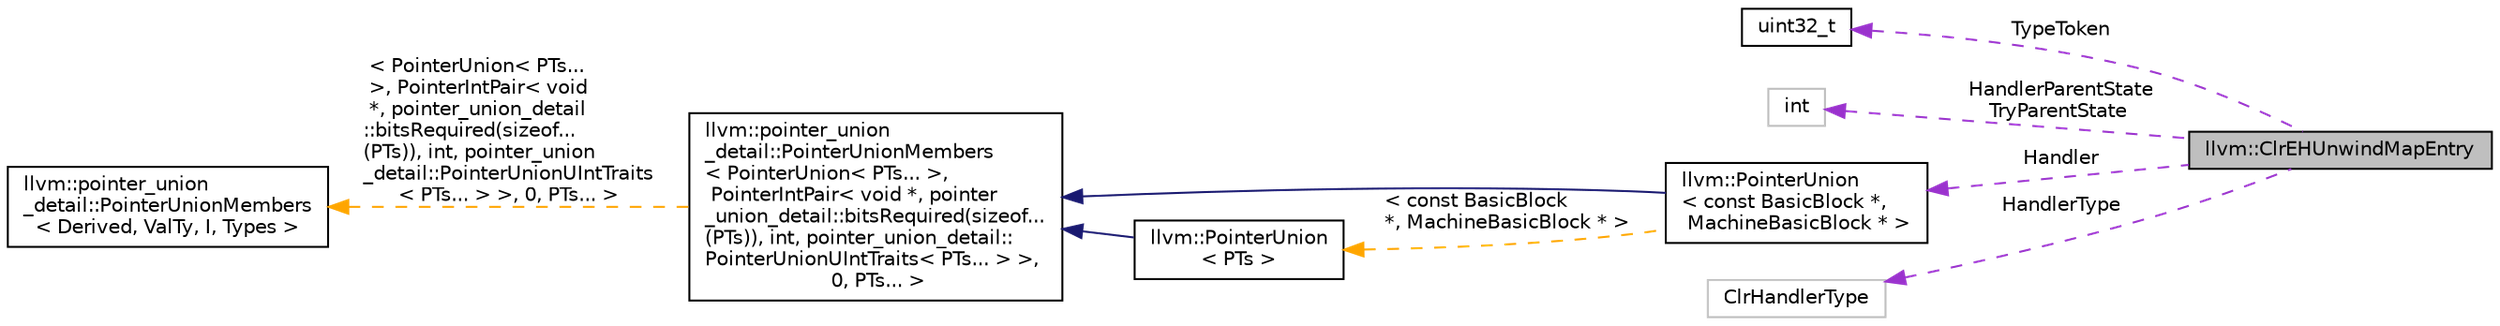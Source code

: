 digraph "llvm::ClrEHUnwindMapEntry"
{
 // LATEX_PDF_SIZE
  bgcolor="transparent";
  edge [fontname="Helvetica",fontsize="10",labelfontname="Helvetica",labelfontsize="10"];
  node [fontname="Helvetica",fontsize="10",shape=record];
  rankdir="LR";
  Node1 [label="llvm::ClrEHUnwindMapEntry",height=0.2,width=0.4,color="black", fillcolor="grey75", style="filled", fontcolor="black",tooltip=" "];
  Node2 -> Node1 [dir="back",color="darkorchid3",fontsize="10",style="dashed",label=" TypeToken" ,fontname="Helvetica"];
  Node2 [label="uint32_t",height=0.2,width=0.4,color="black",URL="$classuint32__t.html",tooltip=" "];
  Node3 -> Node1 [dir="back",color="darkorchid3",fontsize="10",style="dashed",label=" HandlerParentState\nTryParentState" ,fontname="Helvetica"];
  Node3 [label="int",height=0.2,width=0.4,color="grey75",tooltip=" "];
  Node4 -> Node1 [dir="back",color="darkorchid3",fontsize="10",style="dashed",label=" Handler" ,fontname="Helvetica"];
  Node4 [label="llvm::PointerUnion\l\< const BasicBlock *,\l MachineBasicBlock * \>",height=0.2,width=0.4,color="black",URL="$classllvm_1_1PointerUnion.html",tooltip=" "];
  Node5 -> Node4 [dir="back",color="midnightblue",fontsize="10",style="solid",fontname="Helvetica"];
  Node5 [label="llvm::pointer_union\l_detail::PointerUnionMembers\l\< PointerUnion\< PTs... \>,\l PointerIntPair\< void *, pointer\l_union_detail::bitsRequired(sizeof...\l(PTs)), int, pointer_union_detail::\lPointerUnionUIntTraits\< PTs... \> \>,\l 0, PTs... \>",height=0.2,width=0.4,color="black",URL="$classllvm_1_1pointer__union__detail_1_1PointerUnionMembers.html",tooltip=" "];
  Node6 -> Node5 [dir="back",color="orange",fontsize="10",style="dashed",label=" \< PointerUnion\< PTs...\l \>, PointerIntPair\< void\l *, pointer_union_detail\l::bitsRequired(sizeof...\l(PTs)), int, pointer_union\l_detail::PointerUnionUIntTraits\l\< PTs... \> \>, 0, PTs... \>" ,fontname="Helvetica"];
  Node6 [label="llvm::pointer_union\l_detail::PointerUnionMembers\l\< Derived, ValTy, I, Types \>",height=0.2,width=0.4,color="black",URL="$classllvm_1_1pointer__union__detail_1_1PointerUnionMembers.html",tooltip=" "];
  Node7 -> Node4 [dir="back",color="orange",fontsize="10",style="dashed",label=" \< const BasicBlock\l *, MachineBasicBlock * \>" ,fontname="Helvetica"];
  Node7 [label="llvm::PointerUnion\l\< PTs \>",height=0.2,width=0.4,color="black",URL="$classllvm_1_1PointerUnion.html",tooltip="A discriminated union of two or more pointer types, with the discriminator in the low bit of the poin..."];
  Node5 -> Node7 [dir="back",color="midnightblue",fontsize="10",style="solid",fontname="Helvetica"];
  Node8 -> Node1 [dir="back",color="darkorchid3",fontsize="10",style="dashed",label=" HandlerType" ,fontname="Helvetica"];
  Node8 [label="ClrHandlerType",height=0.2,width=0.4,color="grey75",tooltip=" "];
}
